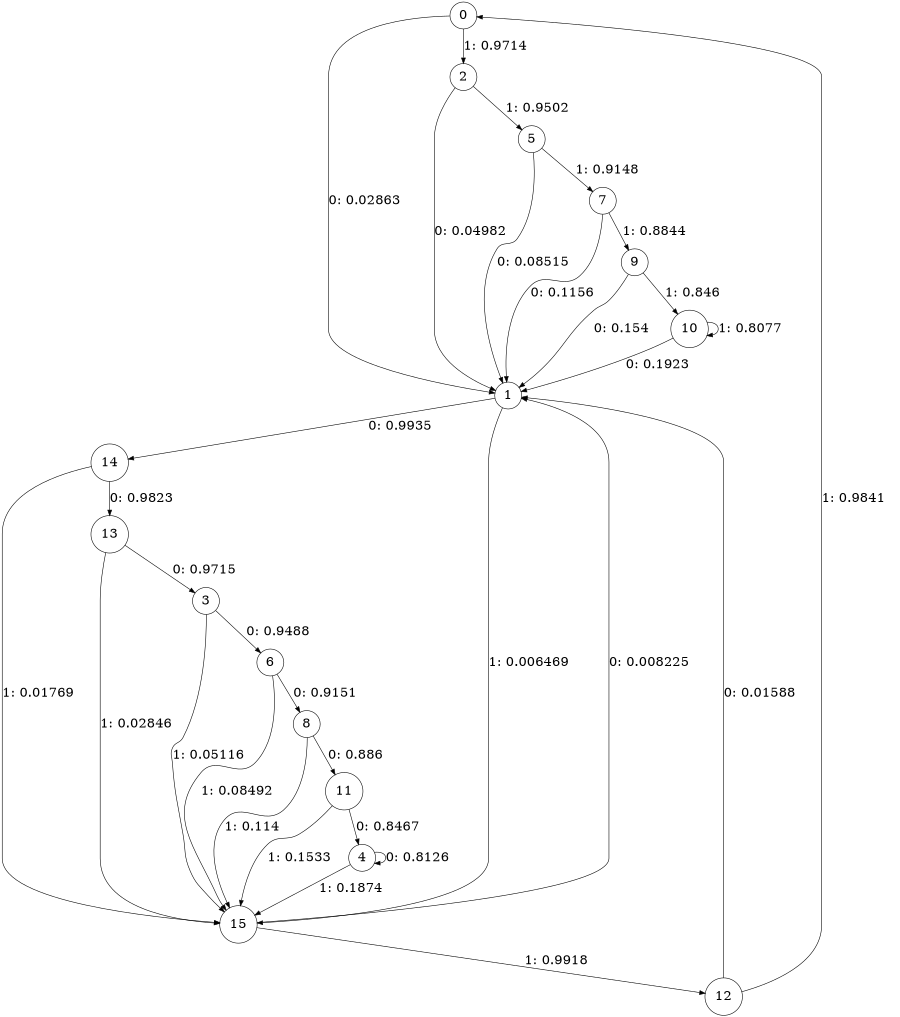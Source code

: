 digraph "ch3_both_L9" {
size = "6,8.5";
ratio = "fill";
node [shape = circle];
node [fontsize = 24];
edge [fontsize = 24];
0 -> 1 [label = "0: 0.02863  "];
0 -> 2 [label = "1: 0.9714   "];
1 -> 14 [label = "0: 0.9935   "];
1 -> 15 [label = "1: 0.006469  "];
2 -> 1 [label = "0: 0.04982  "];
2 -> 5 [label = "1: 0.9502   "];
3 -> 6 [label = "0: 0.9488   "];
3 -> 15 [label = "1: 0.05116  "];
4 -> 4 [label = "0: 0.8126   "];
4 -> 15 [label = "1: 0.1874   "];
5 -> 1 [label = "0: 0.08515  "];
5 -> 7 [label = "1: 0.9148   "];
6 -> 8 [label = "0: 0.9151   "];
6 -> 15 [label = "1: 0.08492  "];
7 -> 1 [label = "0: 0.1156   "];
7 -> 9 [label = "1: 0.8844   "];
8 -> 11 [label = "0: 0.886    "];
8 -> 15 [label = "1: 0.114    "];
9 -> 1 [label = "0: 0.154    "];
9 -> 10 [label = "1: 0.846    "];
10 -> 1 [label = "0: 0.1923   "];
10 -> 10 [label = "1: 0.8077   "];
11 -> 4 [label = "0: 0.8467   "];
11 -> 15 [label = "1: 0.1533   "];
12 -> 1 [label = "0: 0.01588  "];
12 -> 0 [label = "1: 0.9841   "];
13 -> 3 [label = "0: 0.9715   "];
13 -> 15 [label = "1: 0.02846  "];
14 -> 13 [label = "0: 0.9823   "];
14 -> 15 [label = "1: 0.01769  "];
15 -> 1 [label = "0: 0.008225  "];
15 -> 12 [label = "1: 0.9918   "];
}